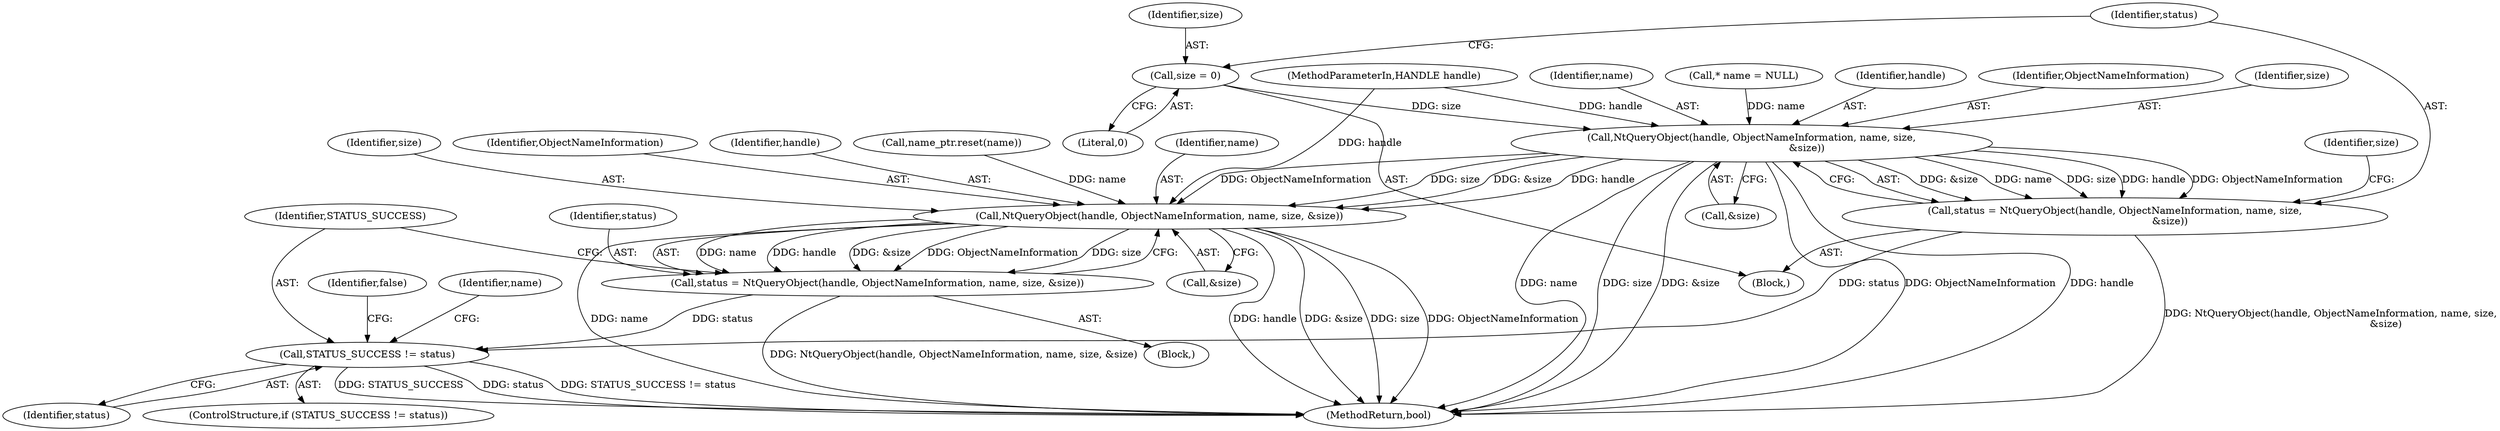 digraph "1_Chrome_4f1f3d0f03c79ddaace56f067cf28a27f9466b7d_3@del" {
"1000117" [label="(Call,size = 0)"];
"1000123" [label="(Call,NtQueryObject(handle, ObjectNameInformation, name, size,\n                                   &size))"];
"1000121" [label="(Call,status = NtQueryObject(handle, ObjectNameInformation, name, size,\n                                   &size))"];
"1000152" [label="(Call,STATUS_SUCCESS != status)"];
"1000144" [label="(Call,NtQueryObject(handle, ObjectNameInformation, name, size, &size))"];
"1000142" [label="(Call,status = NtQueryObject(handle, ObjectNameInformation, name, size, &size))"];
"1000149" [label="(Call,&size)"];
"1000145" [label="(Identifier,handle)"];
"1000101" [label="(MethodParameterIn,HANDLE handle)"];
"1000128" [label="(Call,&size)"];
"1000121" [label="(Call,status = NtQueryObject(handle, ObjectNameInformation, name, size,\n                                   &size))"];
"1000132" [label="(Identifier,size)"];
"1000123" [label="(Call,NtQueryObject(handle, ObjectNameInformation, name, size,\n                                   &size))"];
"1000153" [label="(Identifier,STATUS_SUCCESS)"];
"1000119" [label="(Literal,0)"];
"1000124" [label="(Identifier,handle)"];
"1000144" [label="(Call,NtQueryObject(handle, ObjectNameInformation, name, size, &size))"];
"1000160" [label="(Identifier,name)"];
"1000125" [label="(Identifier,ObjectNameInformation)"];
"1000122" [label="(Identifier,status)"];
"1000151" [label="(ControlStructure,if (STATUS_SUCCESS != status))"];
"1000140" [label="(Call,name_ptr.reset(name))"];
"1000147" [label="(Identifier,name)"];
"1000156" [label="(Identifier,false)"];
"1000103" [label="(Block,)"];
"1000142" [label="(Call,status = NtQueryObject(handle, ObjectNameInformation, name, size, &size))"];
"1000154" [label="(Identifier,status)"];
"1000152" [label="(Call,STATUS_SUCCESS != status)"];
"1000133" [label="(Block,)"];
"1000118" [label="(Identifier,size)"];
"1000127" [label="(Identifier,size)"];
"1000148" [label="(Identifier,size)"];
"1000126" [label="(Identifier,name)"];
"1000113" [label="(Call,* name = NULL)"];
"1000146" [label="(Identifier,ObjectNameInformation)"];
"1000179" [label="(MethodReturn,bool)"];
"1000143" [label="(Identifier,status)"];
"1000117" [label="(Call,size = 0)"];
"1000117" -> "1000103"  [label="AST: "];
"1000117" -> "1000119"  [label="CFG: "];
"1000118" -> "1000117"  [label="AST: "];
"1000119" -> "1000117"  [label="AST: "];
"1000122" -> "1000117"  [label="CFG: "];
"1000117" -> "1000123"  [label="DDG: size"];
"1000123" -> "1000121"  [label="AST: "];
"1000123" -> "1000128"  [label="CFG: "];
"1000124" -> "1000123"  [label="AST: "];
"1000125" -> "1000123"  [label="AST: "];
"1000126" -> "1000123"  [label="AST: "];
"1000127" -> "1000123"  [label="AST: "];
"1000128" -> "1000123"  [label="AST: "];
"1000121" -> "1000123"  [label="CFG: "];
"1000123" -> "1000179"  [label="DDG: ObjectNameInformation"];
"1000123" -> "1000179"  [label="DDG: handle"];
"1000123" -> "1000179"  [label="DDG: name"];
"1000123" -> "1000179"  [label="DDG: size"];
"1000123" -> "1000179"  [label="DDG: &size"];
"1000123" -> "1000121"  [label="DDG: &size"];
"1000123" -> "1000121"  [label="DDG: name"];
"1000123" -> "1000121"  [label="DDG: size"];
"1000123" -> "1000121"  [label="DDG: handle"];
"1000123" -> "1000121"  [label="DDG: ObjectNameInformation"];
"1000101" -> "1000123"  [label="DDG: handle"];
"1000113" -> "1000123"  [label="DDG: name"];
"1000123" -> "1000144"  [label="DDG: handle"];
"1000123" -> "1000144"  [label="DDG: ObjectNameInformation"];
"1000123" -> "1000144"  [label="DDG: size"];
"1000123" -> "1000144"  [label="DDG: &size"];
"1000121" -> "1000103"  [label="AST: "];
"1000122" -> "1000121"  [label="AST: "];
"1000132" -> "1000121"  [label="CFG: "];
"1000121" -> "1000179"  [label="DDG: NtQueryObject(handle, ObjectNameInformation, name, size,\n                                   &size)"];
"1000121" -> "1000152"  [label="DDG: status"];
"1000152" -> "1000151"  [label="AST: "];
"1000152" -> "1000154"  [label="CFG: "];
"1000153" -> "1000152"  [label="AST: "];
"1000154" -> "1000152"  [label="AST: "];
"1000156" -> "1000152"  [label="CFG: "];
"1000160" -> "1000152"  [label="CFG: "];
"1000152" -> "1000179"  [label="DDG: status"];
"1000152" -> "1000179"  [label="DDG: STATUS_SUCCESS != status"];
"1000152" -> "1000179"  [label="DDG: STATUS_SUCCESS"];
"1000142" -> "1000152"  [label="DDG: status"];
"1000144" -> "1000142"  [label="AST: "];
"1000144" -> "1000149"  [label="CFG: "];
"1000145" -> "1000144"  [label="AST: "];
"1000146" -> "1000144"  [label="AST: "];
"1000147" -> "1000144"  [label="AST: "];
"1000148" -> "1000144"  [label="AST: "];
"1000149" -> "1000144"  [label="AST: "];
"1000142" -> "1000144"  [label="CFG: "];
"1000144" -> "1000179"  [label="DDG: name"];
"1000144" -> "1000179"  [label="DDG: &size"];
"1000144" -> "1000179"  [label="DDG: size"];
"1000144" -> "1000179"  [label="DDG: handle"];
"1000144" -> "1000179"  [label="DDG: ObjectNameInformation"];
"1000144" -> "1000142"  [label="DDG: name"];
"1000144" -> "1000142"  [label="DDG: handle"];
"1000144" -> "1000142"  [label="DDG: &size"];
"1000144" -> "1000142"  [label="DDG: ObjectNameInformation"];
"1000144" -> "1000142"  [label="DDG: size"];
"1000101" -> "1000144"  [label="DDG: handle"];
"1000140" -> "1000144"  [label="DDG: name"];
"1000142" -> "1000133"  [label="AST: "];
"1000143" -> "1000142"  [label="AST: "];
"1000153" -> "1000142"  [label="CFG: "];
"1000142" -> "1000179"  [label="DDG: NtQueryObject(handle, ObjectNameInformation, name, size, &size)"];
}
